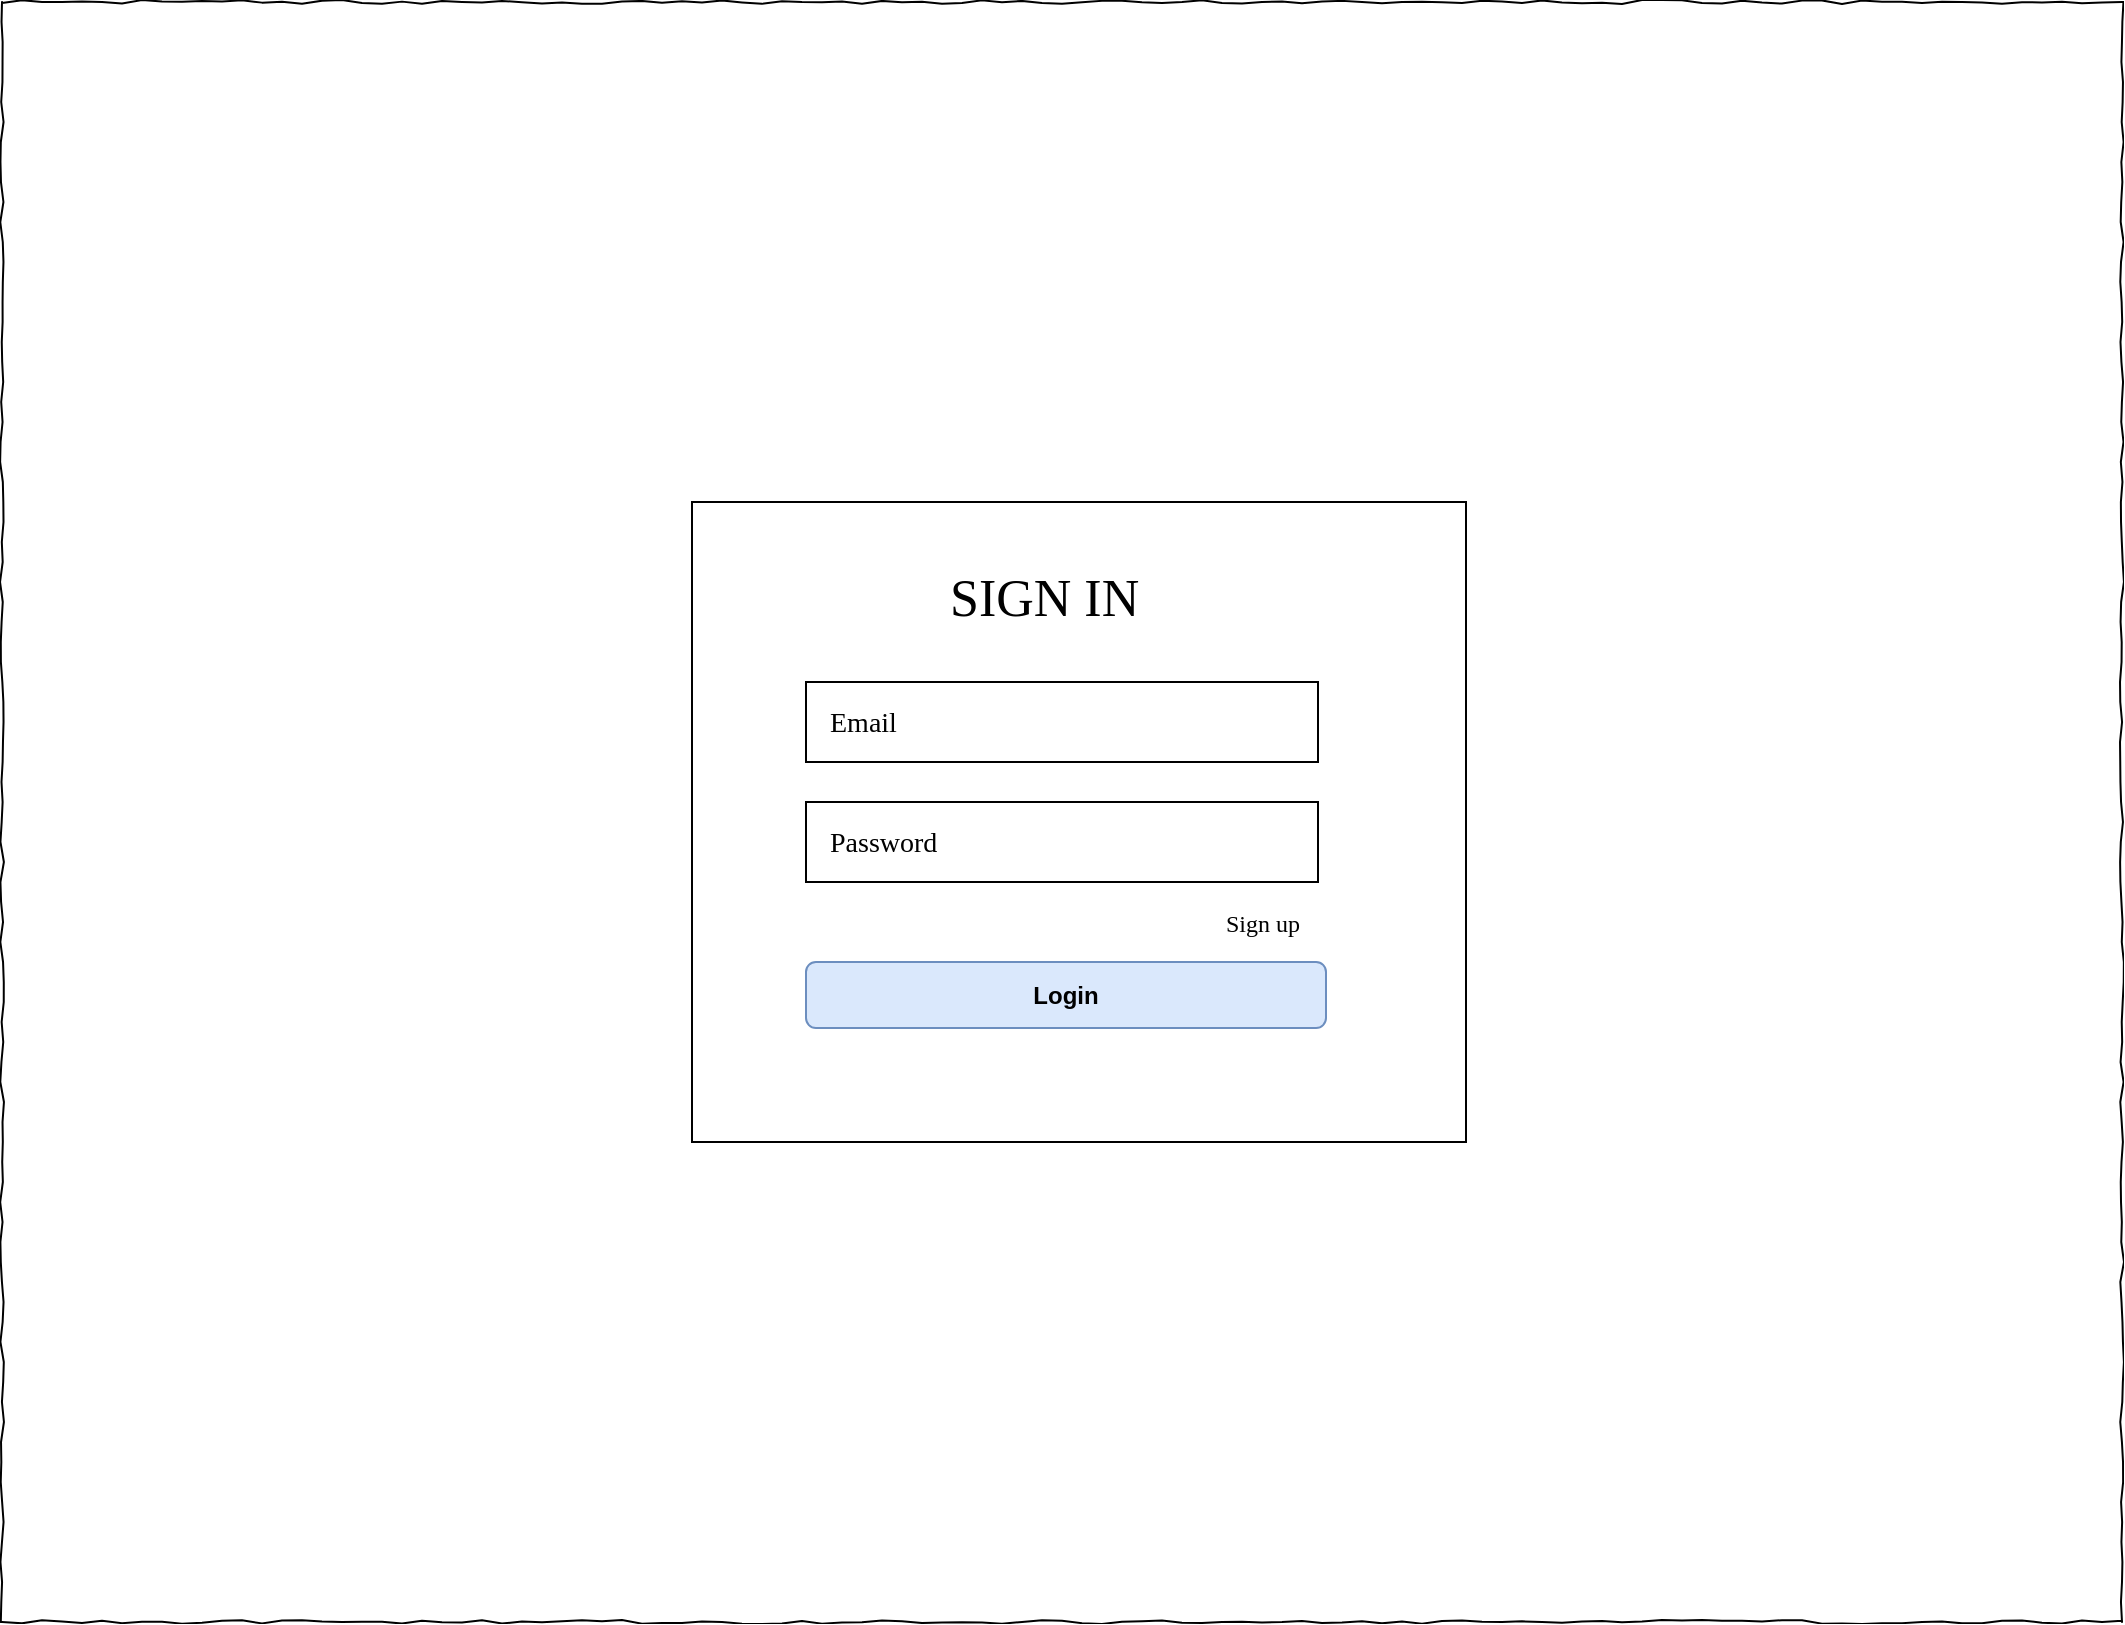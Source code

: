 <mxfile version="22.1.2" type="gitlab">
  <diagram name="Page-1" id="03018318-947c-dd8e-b7a3-06fadd420f32">
    <mxGraphModel dx="1750" dy="1793" grid="1" gridSize="10" guides="1" tooltips="1" connect="1" arrows="1" fold="1" page="1" pageScale="1" pageWidth="1100" pageHeight="850" background="#ffffff" math="0" shadow="0">
      <root>
        <mxCell id="0" />
        <mxCell id="1" parent="0" />
        <mxCell id="eDGOdwSpTdFz1jd0yo_i-4" value="" style="rounded=0;whiteSpace=wrap;html=1;" vertex="1" parent="1">
          <mxGeometry x="393" y="230" width="387" height="320" as="geometry" />
        </mxCell>
        <mxCell id="677b7b8949515195-1" value="" style="whiteSpace=wrap;html=1;rounded=0;shadow=0;labelBackgroundColor=none;strokeColor=#000000;strokeWidth=1;fillColor=none;fontFamily=Verdana;fontSize=12;fontColor=#000000;align=center;comic=1;" parent="1" vertex="1">
          <mxGeometry x="48" y="-20" width="1060" height="810" as="geometry" />
        </mxCell>
        <mxCell id="8MxXZiBAqhEL92ki6RWF-1" value="" style="rounded=0;whiteSpace=wrap;html=1;" parent="1" vertex="1">
          <mxGeometry x="450" y="320" width="256" height="40" as="geometry" />
        </mxCell>
        <mxCell id="8MxXZiBAqhEL92ki6RWF-4" value="" style="rounded=0;whiteSpace=wrap;html=1;" parent="1" vertex="1">
          <mxGeometry x="450" y="380" width="256" height="40" as="geometry" />
        </mxCell>
        <mxCell id="8MxXZiBAqhEL92ki6RWF-16" value="&lt;b&gt;Login&lt;/b&gt;" style="rounded=1;fillColor=#dae8fc;align=center;strokeColor=#6c8ebf;html=1;whiteSpace=wrap;fontSize=12;sketch=0;" parent="1" vertex="1">
          <mxGeometry x="450" y="460" width="260" height="33" as="geometry" />
        </mxCell>
        <mxCell id="LQenkPKNPlkYQLWToqc9-1" value="&lt;font style=&quot;font-size: 26px;&quot;&gt;SIGN IN&lt;/font&gt;" style="text;html=1;points=[];align=left;verticalAlign=top;spacingTop=-4;fontSize=14;fontFamily=Verdana" parent="1" vertex="1">
          <mxGeometry x="520" y="260" width="122" height="10" as="geometry" />
        </mxCell>
        <mxCell id="eDGOdwSpTdFz1jd0yo_i-1" value="Email" style="text;html=1;points=[];align=left;verticalAlign=top;spacingTop=-4;fontSize=14;fontFamily=Verdana" vertex="1" parent="1">
          <mxGeometry x="460" y="330" width="60" height="20" as="geometry" />
        </mxCell>
        <mxCell id="eDGOdwSpTdFz1jd0yo_i-2" value="Password" style="text;html=1;points=[];align=left;verticalAlign=top;spacingTop=-4;fontSize=14;fontFamily=Verdana" vertex="1" parent="1">
          <mxGeometry x="460" y="390" width="60" height="20" as="geometry" />
        </mxCell>
        <mxCell id="eDGOdwSpTdFz1jd0yo_i-5" value="&lt;font style=&quot;font-size: 12px;&quot;&gt;Sign up&lt;/font&gt;" style="text;html=1;points=[];align=left;verticalAlign=top;spacingTop=-4;fontSize=14;fontFamily=Verdana" vertex="1" parent="1">
          <mxGeometry x="658" y="430" width="122" height="30" as="geometry" />
        </mxCell>
      </root>
    </mxGraphModel>
  </diagram>
</mxfile>
